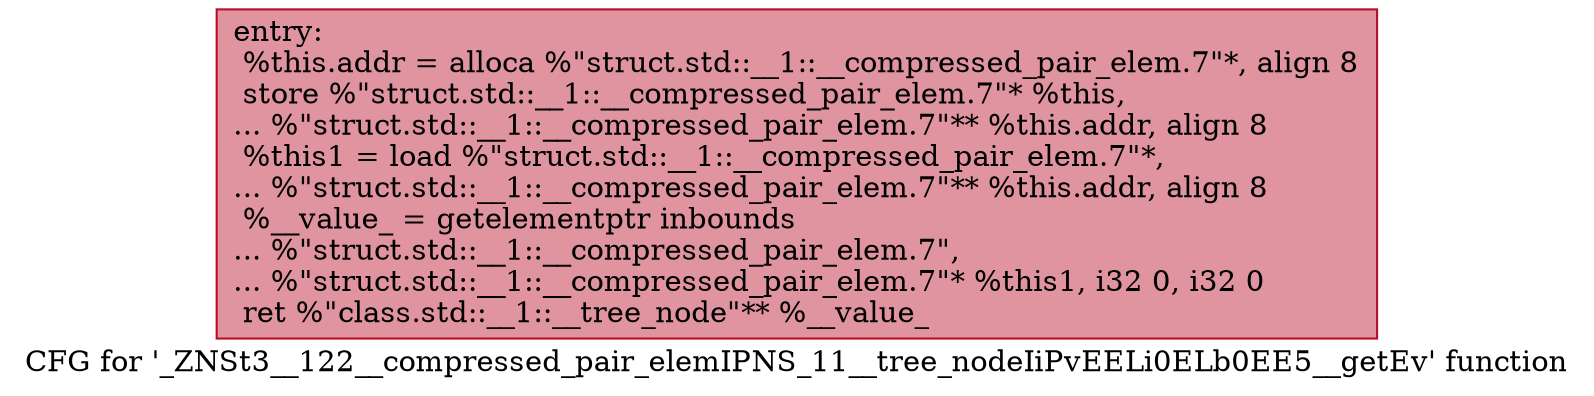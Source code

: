 digraph "CFG for '_ZNSt3__122__compressed_pair_elemIPNS_11__tree_nodeIiPvEELi0ELb0EE5__getEv' function" {
	label="CFG for '_ZNSt3__122__compressed_pair_elemIPNS_11__tree_nodeIiPvEELi0ELb0EE5__getEv' function";

	Node0x6000025534c0 [shape=record,color="#b70d28ff", style=filled, fillcolor="#b70d2870",label="{entry:\l  %this.addr = alloca %\"struct.std::__1::__compressed_pair_elem.7\"*, align 8\l  store %\"struct.std::__1::__compressed_pair_elem.7\"* %this,\l... %\"struct.std::__1::__compressed_pair_elem.7\"** %this.addr, align 8\l  %this1 = load %\"struct.std::__1::__compressed_pair_elem.7\"*,\l... %\"struct.std::__1::__compressed_pair_elem.7\"** %this.addr, align 8\l  %__value_ = getelementptr inbounds\l... %\"struct.std::__1::__compressed_pair_elem.7\",\l... %\"struct.std::__1::__compressed_pair_elem.7\"* %this1, i32 0, i32 0\l  ret %\"class.std::__1::__tree_node\"** %__value_\l}"];
}
